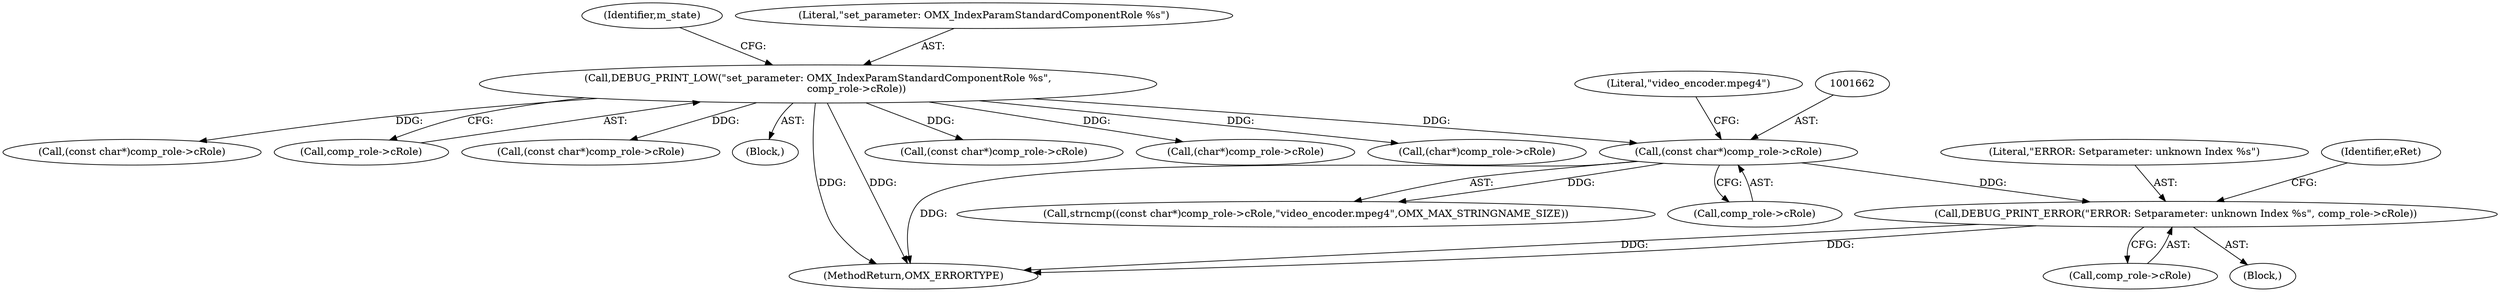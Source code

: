digraph "0_Android_89913d7df36dbeb458ce165856bd6505a2ec647d_2@pointer" {
"1001677" [label="(Call,DEBUG_PRINT_ERROR(\"ERROR: Setparameter: unknown Index %s\", comp_role->cRole))"];
"1001661" [label="(Call,(const char*)comp_role->cRole)"];
"1001551" [label="(Call,DEBUG_PRINT_LOW(\"set_parameter: OMX_IndexParamStandardComponentRole %s\",\n                        comp_role->cRole))"];
"1001677" [label="(Call,DEBUG_PRINT_ERROR(\"ERROR: Setparameter: unknown Index %s\", comp_role->cRole))"];
"1001678" [label="(Literal,\"ERROR: Setparameter: unknown Index %s\")"];
"1001660" [label="(Call,strncmp((const char*)comp_role->cRole,\"video_encoder.mpeg4\",OMX_MAX_STRINGNAME_SIZE))"];
"1001624" [label="(Call,(char*)comp_role->cRole)"];
"1001663" [label="(Call,comp_role->cRole)"];
"1001679" [label="(Call,comp_role->cRole)"];
"1001587" [label="(Call,(char*)comp_role->cRole)"];
"1001551" [label="(Call,DEBUG_PRINT_LOW(\"set_parameter: OMX_IndexParamStandardComponentRole %s\",\n                        comp_role->cRole))"];
"1001735" [label="(Call,(const char*)comp_role->cRole)"];
"1001553" [label="(Call,comp_role->cRole)"];
"1001698" [label="(Call,(const char*)comp_role->cRole)"];
"1001541" [label="(Block,)"];
"1001661" [label="(Call,(const char*)comp_role->cRole)"];
"1001683" [label="(Identifier,eRet)"];
"1002951" [label="(MethodReturn,OMX_ERRORTYPE)"];
"1001772" [label="(Call,(const char*)comp_role->cRole)"];
"1001559" [label="(Identifier,m_state)"];
"1001676" [label="(Block,)"];
"1001552" [label="(Literal,\"set_parameter: OMX_IndexParamStandardComponentRole %s\")"];
"1001666" [label="(Literal,\"video_encoder.mpeg4\")"];
"1001677" -> "1001676"  [label="AST: "];
"1001677" -> "1001679"  [label="CFG: "];
"1001678" -> "1001677"  [label="AST: "];
"1001679" -> "1001677"  [label="AST: "];
"1001683" -> "1001677"  [label="CFG: "];
"1001677" -> "1002951"  [label="DDG: "];
"1001677" -> "1002951"  [label="DDG: "];
"1001661" -> "1001677"  [label="DDG: "];
"1001661" -> "1001660"  [label="AST: "];
"1001661" -> "1001663"  [label="CFG: "];
"1001662" -> "1001661"  [label="AST: "];
"1001663" -> "1001661"  [label="AST: "];
"1001666" -> "1001661"  [label="CFG: "];
"1001661" -> "1002951"  [label="DDG: "];
"1001661" -> "1001660"  [label="DDG: "];
"1001551" -> "1001661"  [label="DDG: "];
"1001551" -> "1001541"  [label="AST: "];
"1001551" -> "1001553"  [label="CFG: "];
"1001552" -> "1001551"  [label="AST: "];
"1001553" -> "1001551"  [label="AST: "];
"1001559" -> "1001551"  [label="CFG: "];
"1001551" -> "1002951"  [label="DDG: "];
"1001551" -> "1002951"  [label="DDG: "];
"1001551" -> "1001587"  [label="DDG: "];
"1001551" -> "1001624"  [label="DDG: "];
"1001551" -> "1001698"  [label="DDG: "];
"1001551" -> "1001735"  [label="DDG: "];
"1001551" -> "1001772"  [label="DDG: "];
}
